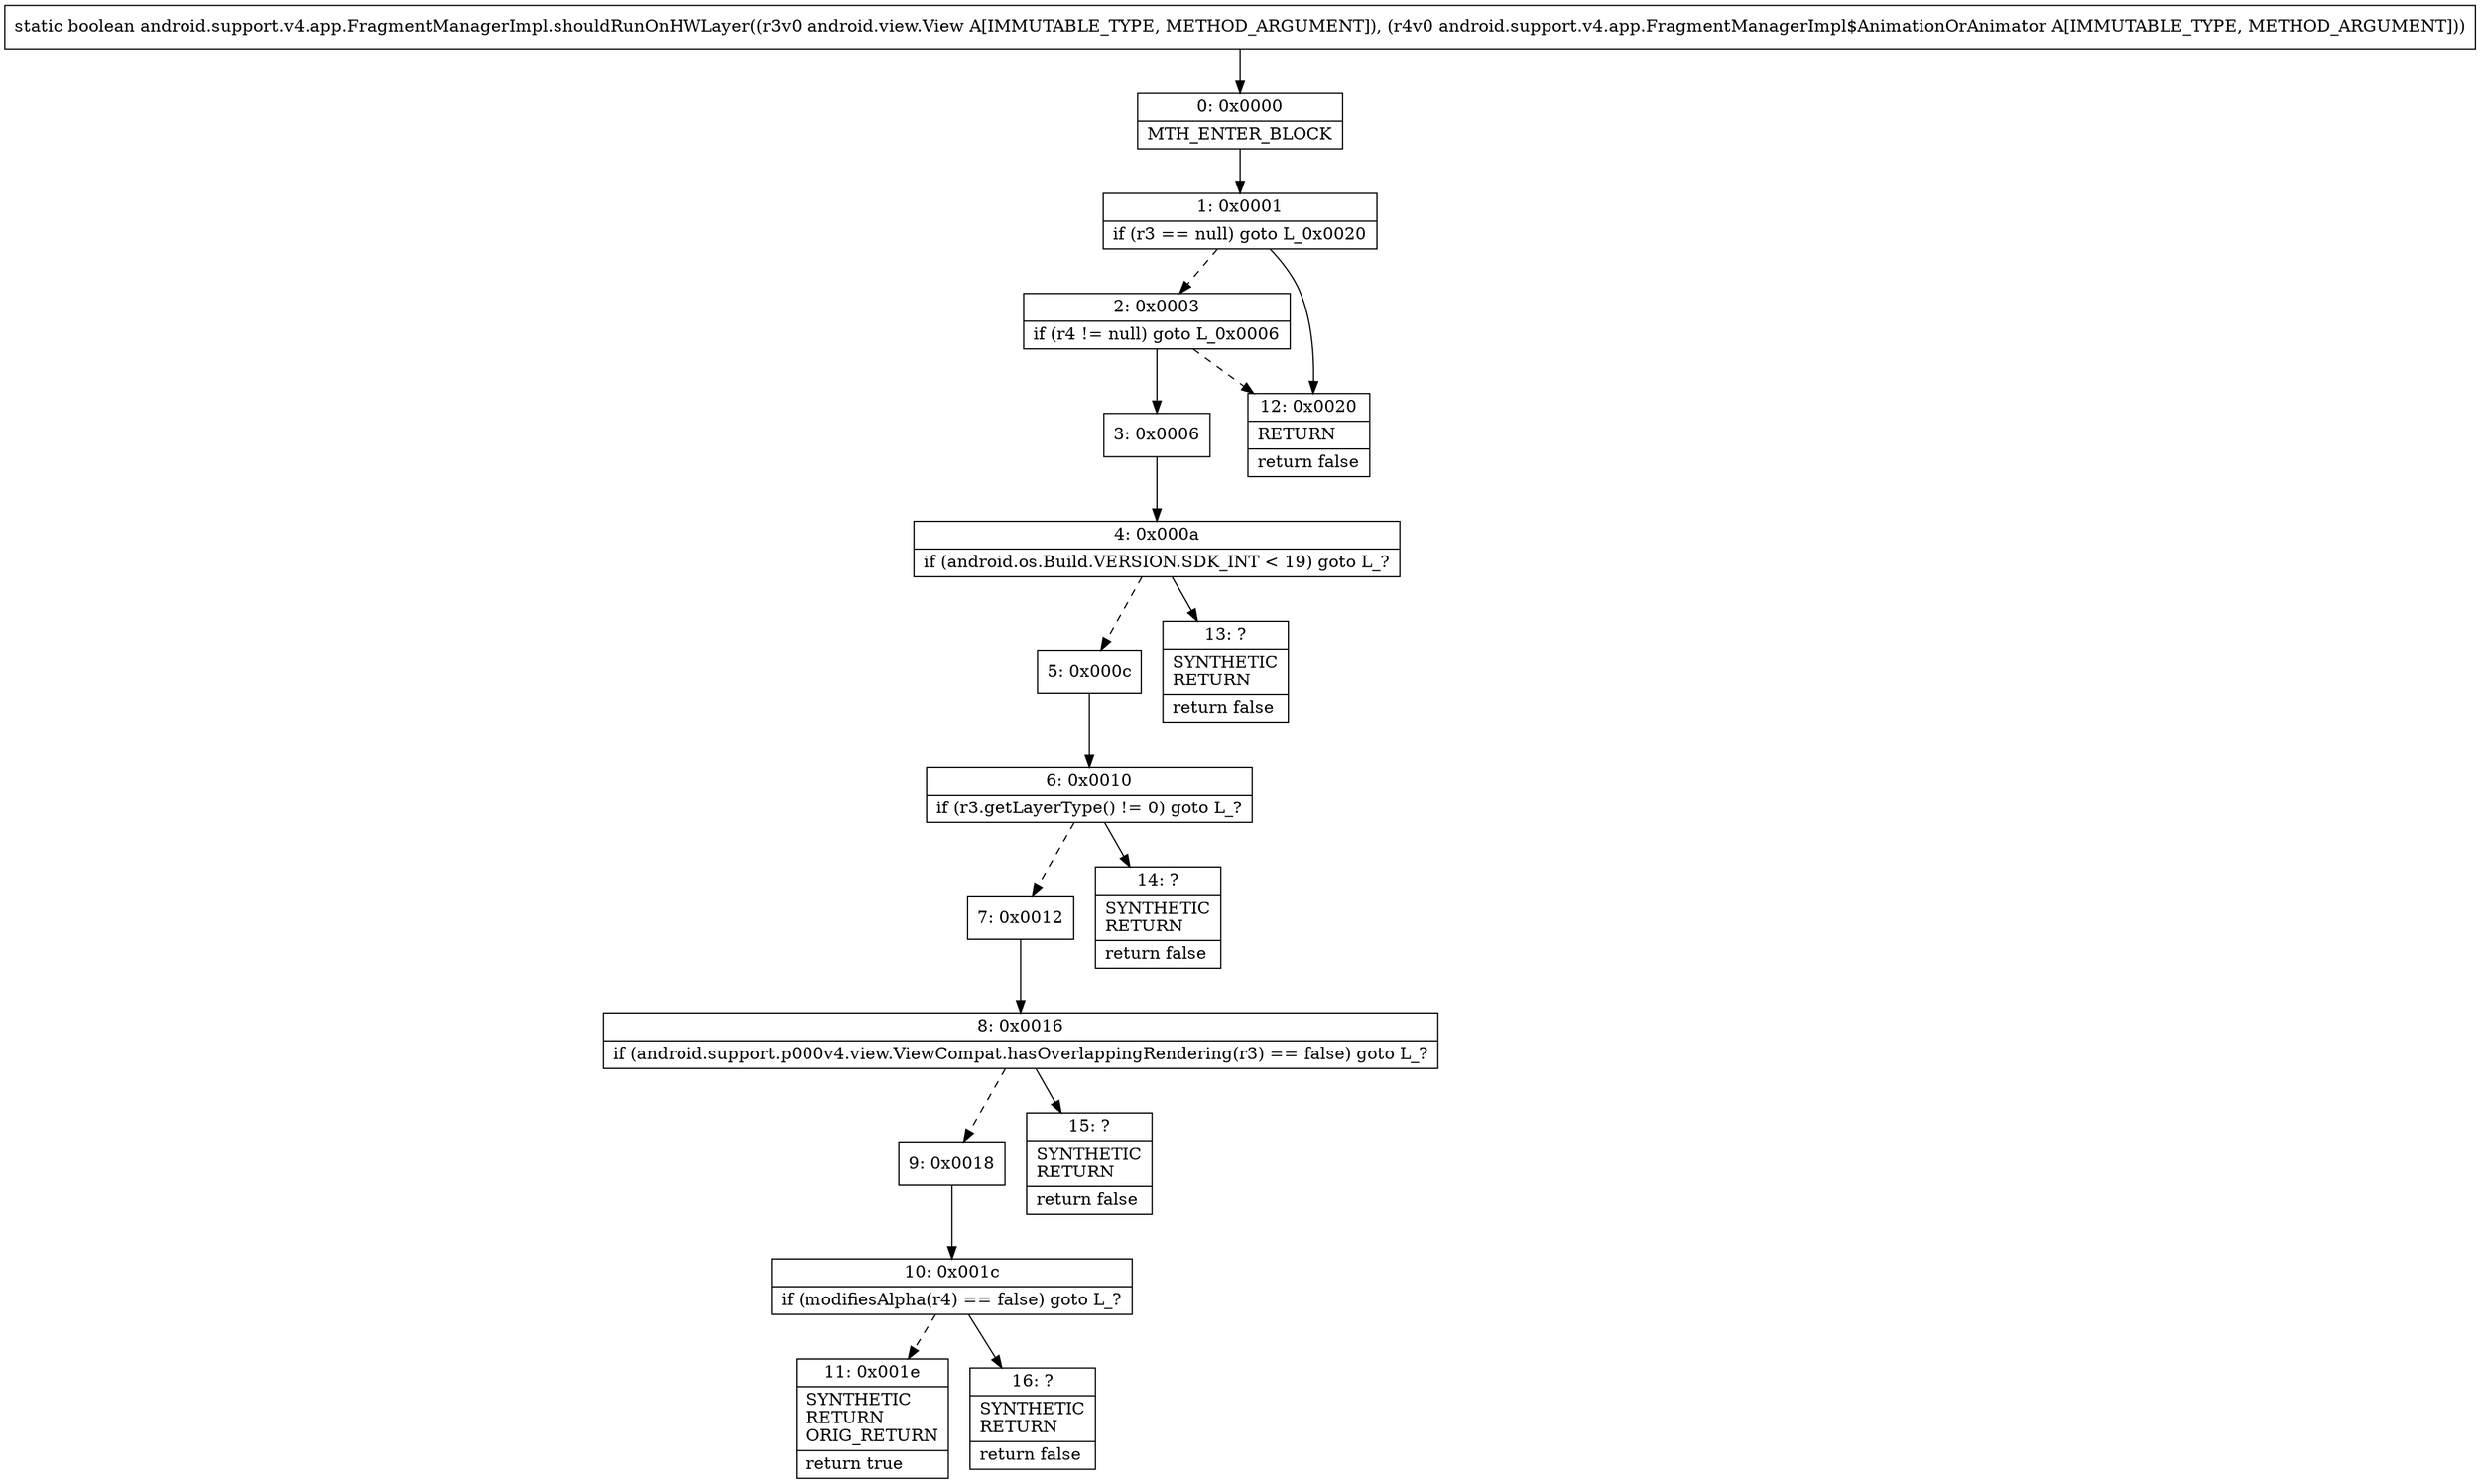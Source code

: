 digraph "CFG forandroid.support.v4.app.FragmentManagerImpl.shouldRunOnHWLayer(Landroid\/view\/View;Landroid\/support\/v4\/app\/FragmentManagerImpl$AnimationOrAnimator;)Z" {
Node_0 [shape=record,label="{0\:\ 0x0000|MTH_ENTER_BLOCK\l}"];
Node_1 [shape=record,label="{1\:\ 0x0001|if (r3 == null) goto L_0x0020\l}"];
Node_2 [shape=record,label="{2\:\ 0x0003|if (r4 != null) goto L_0x0006\l}"];
Node_3 [shape=record,label="{3\:\ 0x0006}"];
Node_4 [shape=record,label="{4\:\ 0x000a|if (android.os.Build.VERSION.SDK_INT \< 19) goto L_?\l}"];
Node_5 [shape=record,label="{5\:\ 0x000c}"];
Node_6 [shape=record,label="{6\:\ 0x0010|if (r3.getLayerType() != 0) goto L_?\l}"];
Node_7 [shape=record,label="{7\:\ 0x0012}"];
Node_8 [shape=record,label="{8\:\ 0x0016|if (android.support.p000v4.view.ViewCompat.hasOverlappingRendering(r3) == false) goto L_?\l}"];
Node_9 [shape=record,label="{9\:\ 0x0018}"];
Node_10 [shape=record,label="{10\:\ 0x001c|if (modifiesAlpha(r4) == false) goto L_?\l}"];
Node_11 [shape=record,label="{11\:\ 0x001e|SYNTHETIC\lRETURN\lORIG_RETURN\l|return true\l}"];
Node_12 [shape=record,label="{12\:\ 0x0020|RETURN\l|return false\l}"];
Node_13 [shape=record,label="{13\:\ ?|SYNTHETIC\lRETURN\l|return false\l}"];
Node_14 [shape=record,label="{14\:\ ?|SYNTHETIC\lRETURN\l|return false\l}"];
Node_15 [shape=record,label="{15\:\ ?|SYNTHETIC\lRETURN\l|return false\l}"];
Node_16 [shape=record,label="{16\:\ ?|SYNTHETIC\lRETURN\l|return false\l}"];
MethodNode[shape=record,label="{static boolean android.support.v4.app.FragmentManagerImpl.shouldRunOnHWLayer((r3v0 android.view.View A[IMMUTABLE_TYPE, METHOD_ARGUMENT]), (r4v0 android.support.v4.app.FragmentManagerImpl$AnimationOrAnimator A[IMMUTABLE_TYPE, METHOD_ARGUMENT])) }"];
MethodNode -> Node_0;
Node_0 -> Node_1;
Node_1 -> Node_2[style=dashed];
Node_1 -> Node_12;
Node_2 -> Node_3;
Node_2 -> Node_12[style=dashed];
Node_3 -> Node_4;
Node_4 -> Node_5[style=dashed];
Node_4 -> Node_13;
Node_5 -> Node_6;
Node_6 -> Node_7[style=dashed];
Node_6 -> Node_14;
Node_7 -> Node_8;
Node_8 -> Node_9[style=dashed];
Node_8 -> Node_15;
Node_9 -> Node_10;
Node_10 -> Node_11[style=dashed];
Node_10 -> Node_16;
}

